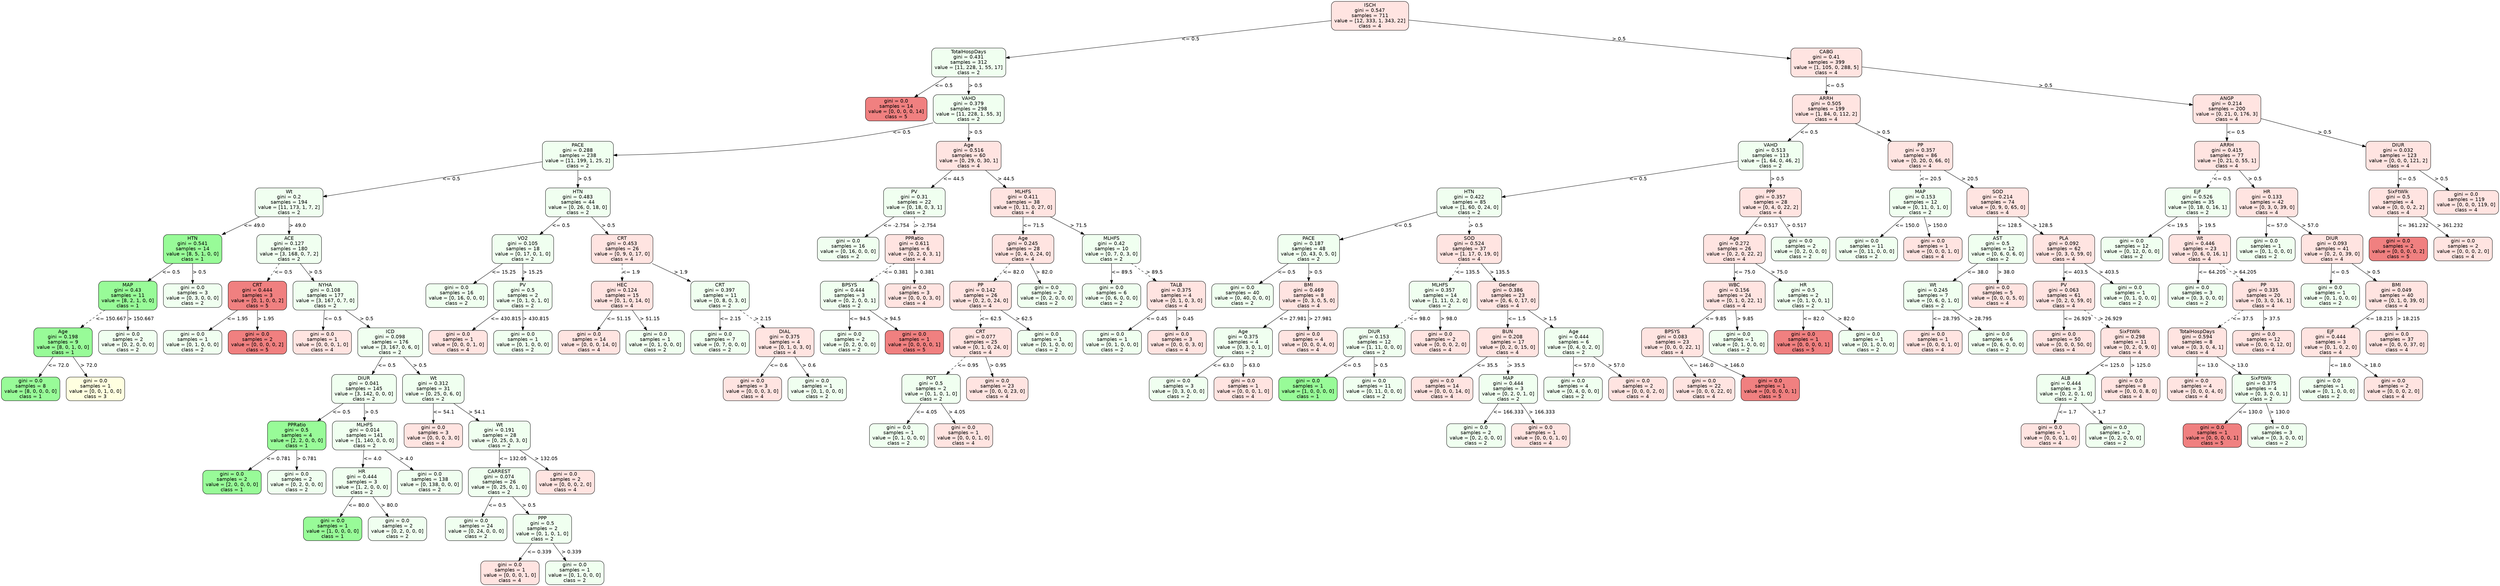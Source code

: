 strict digraph Tree {
	graph [bb="0,0,7169,1676"];
	node [color=black,
		fontname=helvetica,
		label="\N",
		shape=box,
		style="filled, rounded"
	];
	edge [fontname=helvetica];
	0	 [fillcolor=mistyrose,
		height=1.1528,
		label="ISCH\ngini = 0.547\nsamples = 711\nvalue = [12, 333, 1, 343, 22]\nclass = 4",
		pos="3929,1634.5",
		width=3.0833];
	1	 [fillcolor=honeydew,
		height=1.1528,
		label="TotalHospDays\ngini = 0.431\nsamples = 312\nvalue = [11, 228, 1, 55, 17]\nclass = 2",
		pos="2777,1500.5",
		width=2.9583];
	0 -> 1	 [label="<= 0.5",
		labelangle=45,
		labeldistance=2.5,
		lp="3414,1567.5",
		op="<=",
		param=0.5,
		pos="e,2883.6,1512.9 3817.8,1621.6 3599.3,1596.2 3116.4,1540 2893.7,1514.1",
		style=solid];
	76	 [fillcolor=mistyrose,
		height=1.1528,
		label="CABG\ngini = 0.41\nsamples = 399\nvalue = [1, 105, 0, 288, 5]\nclass = 4",
		pos="5239,1500.5",
		width=2.8333];
	0 -> 76	 [label="> 0.5",
		labelangle=-45,
		labeldistance=2.5,
		lp="4644,1567.5",
		op=">",
		param=0.5,
		pos="e,5136.6,1511 4040.1,1623.1 4286.9,1597.9 4878.4,1537.4 5126.5,1512",
		style=solid];
	2	 [fillcolor=lightcoral,
		height=0.94444,
		label="gini = 0.0\nsamples = 14\nvalue = [0, 0, 0, 0, 14]\nclass = 5",
		pos="2569,1366.5",
		width=2.4583];
	1 -> 2	 [label="<= 0.5",
		lp="2706,1433.5",
		op="<=",
		param=0.5,
		pos="e,2621.8,1400.5 2712.3,1458.8 2686.2,1442 2656.2,1422.6 2630.4,1406",
		style=solid];
	3	 [fillcolor=honeydew,
		height=1.1528,
		label="VAHD\ngini = 0.379\nsamples = 298\nvalue = [11, 228, 1, 55, 3]\nclass = 2",
		pos="2777,1366.5",
		width=2.8333];
	1 -> 3	 [label="> 0.5",
		lp="2797,1433.5",
		op=">",
		param=0.5,
		pos="e,2777,1408.1 2777,1458.8 2777,1446 2777,1431.7 2777,1418.2",
		style=solid];
	4	 [fillcolor=honeydew,
		height=1.1528,
		label="PACE\ngini = 0.288\nsamples = 238\nvalue = [11, 199, 1, 25, 2]\nclass = 2",
		pos="1655,1232.5",
		width=2.8333];
	3 -> 4	 [label="<= 0.5",
		lp="2570,1299.5",
		op="<=",
		param=0.5,
		pos="e,1757.2,1238.4 2674.8,1327.2 2671.8,1326.4 2668.9,1325.7 2666,1325 2497.5,1286.5 1993.9,1252.7 1767.4,1239",
		style=solid];
	53	 [fillcolor=mistyrose,
		height=1.1528,
		label="Age\ngini = 0.516\nsamples = 60\nvalue = [0, 29, 0, 30, 1]\nclass = 4",
		pos="2777,1232.5",
		width=2.5833];
	3 -> 53	 [label="> 0.5",
		lp="2797,1299.5",
		op=">",
		param=0.5,
		pos="e,2777,1274.1 2777,1324.8 2777,1312 2777,1297.7 2777,1284.2",
		style=solid];
	5	 [fillcolor=honeydew,
		height=1.1528,
		label="Wt\ngini = 0.2\nsamples = 194\nvalue = [11, 173, 1, 7, 2]\nclass = 2",
		pos="826,1098.5",
		width=2.7083];
	4 -> 5	 [label="<= 0.5",
		lp="1292,1165.5",
		op="<=",
		param=0.5,
		pos="e,923.54,1114.3 1552.9,1216 1395.3,1190.5 1094.2,1141.9 933.45,1115.9",
		style=solid];
	38	 [fillcolor=honeydew,
		height=1.1528,
		label="HTN\ngini = 0.483\nsamples = 44\nvalue = [0, 26, 0, 18, 0]\nclass = 2",
		pos="1655,1098.5",
		width=2.5833];
	4 -> 38	 [label="> 0.5",
		lp="1675,1165.5",
		op=">",
		param=0.5,
		pos="e,1655,1140.1 1655,1190.8 1655,1178 1655,1163.7 1655,1150.2",
		style=solid];
	6	 [fillcolor=palegreen,
		height=1.1528,
		label="HTN\ngini = 0.541\nsamples = 14\nvalue = [8, 5, 1, 0, 0]\nclass = 1",
		pos="549,964.5",
		width=2.3333];
	5 -> 6	 [label="<= 49.0",
		lp="726.5,1031.5",
		op="<=",
		param=49.0,
		pos="e,633.17,1005.2 739.87,1056.8 708.94,1041.9 673.92,1024.9 642.4,1009.7",
		style=solid];
	13	 [fillcolor=honeydew,
		height=1.1528,
		label="ACE\ngini = 0.127\nsamples = 180\nvalue = [3, 168, 0, 7, 2]\nclass = 2",
		pos="826,964.5",
		width=2.5833];
	5 -> 13	 [label="> 49.0",
		lp="850.5,1031.5",
		op=">",
		param=49.0,
		pos="e,826,1006.1 826,1056.8 826,1044 826,1029.7 826,1016.2",
		style=solid];
	7	 [fillcolor=palegreen,
		height=1.1528,
		label="MAP\ngini = 0.43\nsamples = 11\nvalue = [8, 2, 1, 0, 0]\nclass = 1",
		pos="363,830.5",
		width=2.3333];
	6 -> 7	 [label="<= 0.5",
		lp="488,897.5",
		op="<=",
		param=0.5,
		pos="e,420.8,872.14 491.17,922.84 471.49,908.66 449.34,892.7 429.06,878.09",
		style=solid];
	12	 [fillcolor=honeydew,
		height=0.94444,
		label="gini = 0.0\nsamples = 3\nvalue = [0, 3, 0, 0, 0]\nclass = 2",
		pos="549,830.5",
		width=2.3333];
	6 -> 12	 [label="> 0.5",
		lp="569,897.5",
		op=">",
		param=0.5,
		pos="e,549,864.5 549,922.84 549,907.6 549,890.33 549,874.87",
		style=solid];
	8	 [fillcolor=palegreen,
		height=1.1528,
		label="Age\ngini = 0.198\nsamples = 9\nvalue = [8, 0, 1, 0, 0]\nclass = 1",
		pos="177,696.5",
		width=2.3333];
	7 -> 8	 [label="<= 150.667",
		lp="315,763.5",
		op="<=",
		param=150.667,
		pos="e,227.54,738.01 296.65,788.68 287.94,782.87 279.19,776.88 271,771 259.31,762.62 247.09,753.34 235.47,744.25",
		style=dashed];
	11	 [fillcolor=honeydew,
		height=0.94444,
		label="gini = 0.0\nsamples = 2\nvalue = [0, 2, 0, 0, 0]\nclass = 2",
		pos="363,696.5",
		width=2.3333];
	7 -> 11	 [label="> 150.667",
		lp="401,763.5",
		op=">",
		param=150.667,
		pos="e,363,730.5 363,788.84 363,773.6 363,756.33 363,740.87",
		style=solid];
	9	 [fillcolor=palegreen,
		height=0.94444,
		label="gini = 0.0\nsamples = 8\nvalue = [8, 0, 0, 0, 0]\nclass = 1",
		pos="84,562.5",
		width=2.3333];
	8 -> 9	 [label="<= 72.0",
		lp="164.5,629.5",
		op="<=",
		param=72.0,
		pos="e,107.6,596.5 148.08,654.84 137.11,639.02 124.6,620.99 113.56,605.09",
		style=solid];
	10	 [fillcolor=lightyellow,
		height=0.94444,
		label="gini = 0.0\nsamples = 1\nvalue = [0, 0, 1, 0, 0]\nclass = 3",
		pos="270,562.5",
		width=2.3333];
	8 -> 10	 [label="> 72.0",
		lp="251.5,629.5",
		op=">",
		param=72.0,
		pos="e,246.4,596.5 205.92,654.84 216.89,639.02 229.4,620.99 240.44,605.09",
		style=solid];
	14	 [fillcolor=lightcoral,
		height=1.1528,
		label="CRT\ngini = 0.444\nsamples = 3\nvalue = [0, 1, 0, 0, 2]\nclass = 5",
		pos="735,830.5",
		width=2.3333];
	13 -> 14	 [label="<= 0.5",
		lp="810,897.5",
		op="<=",
		param=0.5,
		pos="e,763.28,872.14 797.71,922.84 788.63,909.48 778.49,894.54 769.05,880.64",
		style=dashed];
	17	 [fillcolor=honeydew,
		height=1.1528,
		label="NYHA\ngini = 0.108\nsamples = 177\nvalue = [3, 167, 0, 7, 0]\nclass = 2",
		pos="930,830.5",
		width=2.5833];
	13 -> 17	 [label="> 0.5",
		lp="902,897.5",
		op=">",
		param=0.5,
		pos="e,897.68,872.14 858.34,922.84 868.8,909.35 880.52,894.26 891.39,880.24",
		style=solid];
	15	 [fillcolor=honeydew,
		height=0.94444,
		label="gini = 0.0\nsamples = 1\nvalue = [0, 1, 0, 0, 0]\nclass = 2",
		pos="549,696.5",
		width=2.3333];
	14 -> 15	 [label="<= 1.95",
		lp="678.5,763.5",
		op="<=",
		param=1.95,
		pos="e,596.2,730.5 677.17,788.84 653.99,772.14 627.4,752.98 604.47,736.46",
		style=solid];
	16	 [fillcolor=lightcoral,
		height=0.94444,
		label="gini = 0.0\nsamples = 2\nvalue = [0, 0, 0, 0, 2]\nclass = 5",
		pos="735,696.5",
		width=2.3333];
	14 -> 16	 [label="> 1.95",
		lp="759.5,763.5",
		op=">",
		param=1.95,
		pos="e,735,730.5 735,788.84 735,773.6 735,756.33 735,740.87",
		style=solid];
	18	 [fillcolor=mistyrose,
		height=0.94444,
		label="gini = 0.0\nsamples = 1\nvalue = [0, 0, 0, 1, 0]\nclass = 4",
		pos="921,696.5",
		width=2.3333];
	17 -> 18	 [label="<= 0.5",
		lp="952,763.5",
		op="<=",
		param=0.5,
		pos="e,923.28,730.5 927.2,788.84 926.18,773.6 925.02,756.33 923.98,740.87",
		style=solid];
	19	 [fillcolor=honeydew,
		height=1.1528,
		label="ICD\ngini = 0.098\nsamples = 176\nvalue = [3, 167, 0, 6, 0]\nclass = 2",
		pos="1116,696.5",
		width=2.5833];
	17 -> 19	 [label="> 0.5",
		lp="1049,763.5",
		op=">",
		param=0.5,
		pos="e,1058.2,738.14 987.83,788.84 1007.5,774.66 1029.7,758.7 1049.9,744.09",
		style=solid];
	20	 [fillcolor=honeydew,
		height=1.1528,
		label="DIUR\ngini = 0.041\nsamples = 145\nvalue = [3, 142, 0, 0, 0]\nclass = 2",
		pos="1041,562.5",
		width=2.5833];
	19 -> 20	 [label="<= 0.5",
		lp="1107,629.5",
		op="<=",
		param=0.5,
		pos="e,1064.3,604.14 1092.7,654.84 1085.3,641.6 1077,626.82 1069.3,613.03",
		style=solid];
	29	 [fillcolor=honeydew,
		height=1.1528,
		label="Wt\ngini = 0.312\nsamples = 31\nvalue = [0, 25, 0, 6, 0]\nclass = 2",
		pos="1240,562.5",
		width=2.4583];
	19 -> 29	 [label="> 0.5",
		lp="1202,629.5",
		op=">",
		param=0.5,
		pos="e,1201.5,604.14 1154.6,654.84 1167.2,641.22 1181.3,625.97 1194.3,611.85",
		style=solid];
	21	 [fillcolor=palegreen,
		height=1.1528,
		label="PPRatio\ngini = 0.5\nsamples = 4\nvalue = [2, 2, 0, 0, 0]\nclass = 1",
		pos="848,428.5",
		width=2.3333];
	20 -> 21	 [label="<= 0.5",
		lp="977,495.5",
		op="<=",
		param=0.5,
		pos="e,907.97,470.14 980.99,520.84 960.48,506.59 937.38,490.56 916.27,475.9",
		style=solid];
	24	 [fillcolor=honeydew,
		height=1.1528,
		label="MLHFS\ngini = 0.014\nsamples = 141\nvalue = [1, 140, 0, 0, 0]\nclass = 2",
		pos="1043,428.5",
		width=2.5833];
	20 -> 24	 [label="> 0.5",
		lp="1063,495.5",
		op=">",
		param=0.5,
		pos="e,1042.4,470.14 1041.6,520.84 1041.8,507.98 1042,493.66 1042.2,480.21",
		style=solid];
	22	 [fillcolor=palegreen,
		height=0.94444,
		label="gini = 0.0\nsamples = 2\nvalue = [2, 0, 0, 0, 0]\nclass = 1",
		pos="662,294.5",
		width=2.3333];
	21 -> 22	 [label="<= 0.781",
		lp="796,361.5",
		op="<=",
		param=0.781,
		pos="e,709.2,328.5 790.17,386.84 766.99,370.14 740.4,350.98 717.47,334.46",
		style=solid];
	23	 [fillcolor=honeydew,
		height=0.94444,
		label="gini = 0.0\nsamples = 2\nvalue = [0, 2, 0, 0, 0]\nclass = 2",
		pos="848,294.5",
		width=2.3333];
	21 -> 23	 [label="> 0.781",
		lp="877,361.5",
		op=">",
		param=0.781,
		pos="e,848,328.5 848,386.84 848,371.6 848,354.33 848,338.87",
		style=solid];
	25	 [fillcolor=honeydew,
		height=1.1528,
		label="HR\ngini = 0.444\nsamples = 3\nvalue = [1, 2, 0, 0, 0]\nclass = 2",
		pos="1035,294.5",
		width=2.3333];
	24 -> 25	 [label="<= 4.0",
		lp="1066,361.5",
		op="<=",
		param=4.0,
		pos="e,1037.5,336.14 1040.5,386.84 1039.7,373.98 1038.9,359.66 1038.1,346.21",
		style=solid];
	28	 [fillcolor=honeydew,
		height=0.94444,
		label="gini = 0.0\nsamples = 138\nvalue = [0, 138, 0, 0, 0]\nclass = 2",
		pos="1230,294.5",
		width=2.5833];
	24 -> 28	 [label="> 4.0",
		lp="1163,361.5",
		op=">",
		param=4.0,
		pos="e,1182.5,328.5 1101.1,386.84 1124.4,370.14 1151.2,350.98 1174.2,334.46",
		style=solid];
	26	 [fillcolor=palegreen,
		height=0.94444,
		label="gini = 0.0\nsamples = 1\nvalue = [1, 0, 0, 0, 0]\nclass = 1",
		pos="951,160.5",
		width=2.3333];
	25 -> 26	 [label="<= 80.0",
		lp="1026.5,227.5",
		op="<=",
		param=80.0,
		pos="e,972.32,194.5 1008.9,252.84 998.97,237.02 987.67,218.99 977.7,203.09",
		style=solid];
	27	 [fillcolor=honeydew,
		height=0.94444,
		label="gini = 0.0\nsamples = 2\nvalue = [0, 2, 0, 0, 0]\nclass = 2",
		pos="1137,160.5",
		width=2.3333];
	25 -> 27	 [label="> 80.0",
		lp="1114.5,227.5",
		op=">",
		param=80.0,
		pos="e,1111.1,194.5 1066.7,252.84 1078.9,236.87 1092.7,218.66 1104.9,202.65",
		style=solid];
	30	 [fillcolor=mistyrose,
		height=0.94444,
		label="gini = 0.0\nsamples = 3\nvalue = [0, 0, 0, 3, 0]\nclass = 4",
		pos="1240,428.5",
		width=2.3333];
	29 -> 30	 [label="<= 54.1",
		lp="1270.5,495.5",
		op="<=",
		param=54.1,
		pos="e,1240,462.5 1240,520.84 1240,505.6 1240,488.33 1240,472.87",
		style=solid];
	31	 [fillcolor=honeydew,
		height=1.1528,
		label="Wt\ngini = 0.191\nsamples = 28\nvalue = [0, 25, 0, 3, 0]\nclass = 2",
		pos="1430,428.5",
		width=2.4583];
	29 -> 31	 [label="> 54.1",
		lp="1365.5,495.5",
		op=">",
		param=54.1,
		pos="e,1371,470.14 1299.1,520.84 1319.2,506.66 1341.8,490.7 1362.5,476.09",
		style=solid];
	32	 [fillcolor=honeydew,
		height=1.1528,
		label="CARREST\ngini = 0.074\nsamples = 26\nvalue = [0, 25, 0, 1, 0]\nclass = 2",
		pos="1429,294.5",
		width=2.4583];
	31 -> 32	 [label="<= 132.05",
		lp="1469.5,361.5",
		op="<=",
		param=132.05,
		pos="e,1429.3,336.14 1429.7,386.84 1429.6,373.98 1429.5,359.66 1429.4,346.21",
		style=solid];
	37	 [fillcolor=mistyrose,
		height=0.94444,
		label="gini = 0.0\nsamples = 2\nvalue = [0, 0, 0, 2, 0]\nclass = 4",
		pos="1619,294.5",
		width=2.3333];
	31 -> 37	 [label="> 132.05",
		lp="1564.5,361.5",
		op=">",
		param=132.05,
		pos="e,1571,328.5 1488.8,386.84 1512.3,370.14 1539.3,350.98 1562.6,334.46",
		style=solid];
	33	 [fillcolor=honeydew,
		height=0.94444,
		label="gini = 0.0\nsamples = 24\nvalue = [0, 24, 0, 0, 0]\nclass = 2",
		pos="1363,160.5",
		width=2.4583];
	32 -> 33	 [label="<= 0.5",
		lp="1424,227.5",
		op="<=",
		param=0.5,
		pos="e,1379.7,194.5 1408.5,252.84 1400.8,237.17 1392,219.33 1384.2,203.53",
		style=solid];
	34	 [fillcolor=honeydew,
		height=1.1528,
		label="PPP\ngini = 0.5\nsamples = 2\nvalue = [0, 1, 0, 1, 0]\nclass = 2",
		pos="1553,160.5",
		width=2.3333];
	32 -> 34	 [label="> 0.5",
		lp="1515,227.5",
		op=">",
		param=0.5,
		pos="e,1514.5,202.14 1467.6,252.84 1480.2,239.22 1494.3,223.97 1507.3,209.85",
		style=solid];
	35	 [fillcolor=mistyrose,
		height=0.94444,
		label="gini = 0.0\nsamples = 1\nvalue = [0, 0, 0, 1, 0]\nclass = 4",
		pos="1460,34",
		width=2.3333];
	34 -> 35	 [label="<= 0.339",
		lp="1542,93.5",
		op="<=",
		param=0.339,
		pos="e,1485.1,68.142 1522.3,118.73 1512.3,105.14 1501.2,90.052 1491.2,76.417",
		style=solid];
	36	 [fillcolor=honeydew,
		height=0.94444,
		label="gini = 0.0\nsamples = 1\nvalue = [0, 1, 0, 0, 0]\nclass = 2",
		pos="1646,34",
		width=2.3333];
	34 -> 36	 [label="> 0.339",
		lp="1635,93.5",
		op=">",
		param=0.339,
		pos="e,1620.9,68.142 1583.7,118.73 1593.7,105.14 1604.8,90.052 1614.8,76.417",
		style=solid];
	39	 [fillcolor=honeydew,
		height=1.1528,
		label="VO2\ngini = 0.105\nsamples = 18\nvalue = [0, 17, 0, 1, 0]\nclass = 2",
		pos="1497,964.5",
		width=2.4583];
	38 -> 39	 [label="<= 0.5",
		lp="1607,1031.5",
		op="<=",
		param=0.5,
		pos="e,1546.1,1006.1 1605.9,1056.8 1589.4,1042.8 1570.8,1027.1 1553.8,1012.7",
		style=solid];
	44	 [fillcolor=mistyrose,
		height=1.1528,
		label="CRT\ngini = 0.453\nsamples = 26\nvalue = [0, 9, 0, 17, 0]\nclass = 4",
		pos="1782,964.5",
		width=2.4583];
	38 -> 44	 [label="> 0.5",
		lp="1743,1031.5",
		op=">",
		param=0.5,
		pos="e,1742.5,1006.1 1694.5,1056.8 1707.5,1043.1 1722.1,1027.7 1735.6,1013.5",
		style=solid];
	40	 [fillcolor=honeydew,
		height=0.94444,
		label="gini = 0.0\nsamples = 16\nvalue = [0, 16, 0, 0, 0]\nclass = 2",
		pos="1307,830.5",
		width=2.4583];
	39 -> 40	 [label="<= 15.25",
		lp="1443,897.5",
		op="<=",
		param=15.25,
		pos="e,1355.2,864.5 1437.9,922.84 1414.3,906.14 1387.1,886.98 1363.7,870.46",
		style=solid];
	41	 [fillcolor=honeydew,
		height=1.1528,
		label="PV\ngini = 0.5\nsamples = 2\nvalue = [0, 1, 0, 1, 0]\nclass = 2",
		pos="1497,830.5",
		width=2.3333];
	39 -> 41	 [label="> 15.25",
		lp="1526,897.5",
		op=">",
		param=15.25,
		pos="e,1497,872.14 1497,922.84 1497,909.98 1497,895.66 1497,882.21",
		style=solid];
	42	 [fillcolor=mistyrose,
		height=0.94444,
		label="gini = 0.0\nsamples = 1\nvalue = [0, 0, 0, 1, 0]\nclass = 4",
		pos="1311,696.5",
		width=2.3333];
	41 -> 42	 [label="<= 430.815",
		lp="1449,763.5",
		op="<=",
		param=430.815,
		pos="e,1352.5,730.76 1430.7,788.68 1421.9,782.87 1413.2,776.88 1405,771 1390.3,760.45 1374.7,748.47 1360.6,737.26",
		style=solid];
	43	 [fillcolor=honeydew,
		height=0.94444,
		label="gini = 0.0\nsamples = 1\nvalue = [0, 1, 0, 0, 0]\nclass = 2",
		pos="1497,696.5",
		width=2.3333];
	41 -> 43	 [label="> 430.815",
		lp="1535,763.5",
		op=">",
		param=430.815,
		pos="e,1497,730.5 1497,788.84 1497,773.6 1497,756.33 1497,740.87",
		style=solid];
	45	 [fillcolor=mistyrose,
		height=1.1528,
		label="HEC\ngini = 0.124\nsamples = 15\nvalue = [0, 1, 0, 14, 0]\nclass = 4",
		pos="1782,830.5",
		width=2.4583];
	44 -> 45	 [label="<= 1.9",
		lp="1808,897.5",
		op="<=",
		param=1.9,
		pos="e,1782,872.14 1782,922.84 1782,909.98 1782,895.66 1782,882.21",
		style=dashed];
	48	 [fillcolor=honeydew,
		height=1.1528,
		label="CRT\ngini = 0.397\nsamples = 11\nvalue = [0, 8, 0, 3, 0]\nclass = 2",
		pos="2063,830.5",
		width=2.3333];
	44 -> 48	 [label="> 1.9",
		lp="1951,897.5",
		op=">",
		param=1.9,
		pos="e,1978.6,870.76 1869.4,922.84 1901,907.73 1936.9,890.61 1969.1,875.25",
		style=solid];
	46	 [fillcolor=mistyrose,
		height=0.94444,
		label="gini = 0.0\nsamples = 14\nvalue = [0, 0, 0, 14, 0]\nclass = 4",
		pos="1687,696.5",
		width=2.4583];
	45 -> 46	 [label="<= 51.15",
		lp="1773,763.5",
		op="<=",
		param=51.15,
		pos="e,1711.1,730.5 1752.5,788.84 1741.2,773.02 1728.5,754.99 1717.2,739.09",
		style=solid];
	47	 [fillcolor=honeydew,
		height=0.94444,
		label="gini = 0.0\nsamples = 1\nvalue = [0, 1, 0, 0, 0]\nclass = 2",
		pos="1877,696.5",
		width=2.3333];
	45 -> 47	 [label="> 51.15",
		lp="1862,763.5",
		op=">",
		param=51.15,
		pos="e,1852.9,730.5 1811.5,788.84 1822.8,773.02 1835.5,754.99 1846.8,739.09",
		style=solid];
	49	 [fillcolor=honeydew,
		height=0.94444,
		label="gini = 0.0\nsamples = 7\nvalue = [0, 7, 0, 0, 0]\nclass = 2",
		pos="2063,696.5",
		width=2.3333];
	48 -> 49	 [label="<= 2.15",
		lp="2093.5,763.5",
		op="<=",
		param=2.15,
		pos="e,2063,730.5 2063,788.84 2063,773.6 2063,756.33 2063,740.87",
		style=solid];
	50	 [fillcolor=mistyrose,
		height=1.1528,
		label="DIAL\ngini = 0.375\nsamples = 4\nvalue = [0, 1, 0, 3, 0]\nclass = 4",
		pos="2249,696.5",
		width=2.3333];
	48 -> 50	 [label="> 2.15",
		lp="2186.5,763.5",
		op=">",
		param=2.15,
		pos="e,2191.2,738.14 2120.8,788.84 2140.5,774.66 2162.7,758.7 2182.9,744.09",
		style=dashed];
	51	 [fillcolor=mistyrose,
		height=0.94444,
		label="gini = 0.0\nsamples = 3\nvalue = [0, 0, 0, 3, 0]\nclass = 4",
		pos="2156,562.5",
		width=2.3333];
	50 -> 51	 [label="<= 0.6",
		lp="2232,629.5",
		op="<=",
		param=0.6,
		pos="e,2179.6,596.5 2220.1,654.84 2209.1,639.02 2196.6,620.99 2185.6,605.09",
		style=solid];
	52	 [fillcolor=honeydew,
		height=0.94444,
		label="gini = 0.0\nsamples = 1\nvalue = [0, 1, 0, 0, 0]\nclass = 2",
		pos="2342,562.5",
		width=2.3333];
	50 -> 52	 [label="> 0.6",
		lp="2319,629.5",
		op=">",
		param=0.6,
		pos="e,2318.4,596.5 2277.9,654.84 2288.9,639.02 2301.4,620.99 2312.4,605.09",
		style=solid];
	54	 [fillcolor=honeydew,
		height=1.1528,
		label="PV\ngini = 0.31\nsamples = 22\nvalue = [0, 18, 0, 3, 1]\nclass = 2",
		pos="2621,1098.5",
		width=2.4583];
	53 -> 54	 [label="<= 44.5",
		lp="2734.5,1165.5",
		op="<=",
		param=44.5,
		pos="e,2669.5,1140.1 2728.5,1190.8 2712.2,1176.8 2693.9,1161.1 2677.1,1146.7",
		style=solid];
	61	 [fillcolor=mistyrose,
		height=1.1528,
		label="MLHFS\ngini = 0.411\nsamples = 38\nvalue = [0, 11, 0, 27, 0]\nclass = 4",
		pos="2933,1098.5",
		width=2.5833];
	53 -> 61	 [label="> 44.5",
		lp="2884.5,1165.5",
		op=">",
		param=44.5,
		pos="e,2884.5,1140.1 2825.5,1190.8 2841.8,1176.8 2860.1,1161.1 2876.9,1146.7",
		style=solid];
	55	 [fillcolor=honeydew,
		height=0.94444,
		label="gini = 0.0\nsamples = 16\nvalue = [0, 16, 0, 0, 0]\nclass = 2",
		pos="2431,964.5",
		width=2.4583];
	54 -> 55	 [label="<= -2.754",
		lp="2569.5,1031.5",
		op="<=",
		param=-2.754,
		pos="e,2479.2,998.5 2561.9,1056.8 2538.3,1040.1 2511.1,1021 2487.7,1004.5",
		style=solid];
	56	 [fillcolor=mistyrose,
		height=1.1528,
		label="PPRatio\ngini = 0.611\nsamples = 6\nvalue = [0, 2, 0, 3, 1]\nclass = 4",
		pos="2621,964.5",
		width=2.3333];
	54 -> 56	 [label="> -2.754",
		lp="2652.5,1031.5",
		op=">",
		param=-2.754,
		pos="e,2621,1006.1 2621,1056.8 2621,1044 2621,1029.7 2621,1016.2",
		style=dashed];
	57	 [fillcolor=honeydew,
		height=1.1528,
		label="BPSYS\ngini = 0.444\nsamples = 3\nvalue = [0, 2, 0, 0, 1]\nclass = 2",
		pos="2435,830.5",
		width=2.3333];
	56 -> 57	 [label="<= 0.381",
		lp="2569,897.5",
		op="<=",
		param=0.381,
		pos="e,2492.8,872.14 2563.2,922.84 2543.5,908.66 2521.3,892.7 2501.1,878.09",
		style=dashed];
	60	 [fillcolor=mistyrose,
		height=0.94444,
		label="gini = 0.0\nsamples = 3\nvalue = [0, 0, 0, 3, 0]\nclass = 4",
		pos="2621,830.5",
		width=2.3333];
	56 -> 60	 [label="> 0.381",
		lp="2650,897.5",
		op=">",
		param=0.381,
		pos="e,2621,864.5 2621,922.84 2621,907.6 2621,890.33 2621,874.87",
		style=solid];
	58	 [fillcolor=honeydew,
		height=0.94444,
		label="gini = 0.0\nsamples = 2\nvalue = [0, 2, 0, 0, 0]\nclass = 2",
		pos="2435,696.5",
		width=2.3333];
	57 -> 58	 [label="<= 94.5",
		lp="2465.5,763.5",
		op="<=",
		param=94.5,
		pos="e,2435,730.5 2435,788.84 2435,773.6 2435,756.33 2435,740.87",
		style=solid];
	59	 [fillcolor=lightcoral,
		height=0.94444,
		label="gini = 0.0\nsamples = 1\nvalue = [0, 0, 0, 0, 1]\nclass = 5",
		pos="2621,696.5",
		width=2.3333];
	57 -> 59	 [label="> 94.5",
		lp="2558.5,763.5",
		op=">",
		param=94.5,
		pos="e,2573.8,730.5 2492.8,788.84 2516,772.14 2542.6,752.98 2565.5,736.46",
		style=solid];
	62	 [fillcolor=mistyrose,
		height=1.1528,
		label="Age\ngini = 0.245\nsamples = 28\nvalue = [0, 4, 0, 24, 0]\nclass = 4",
		pos="2933,964.5",
		width=2.4583];
	61 -> 62	 [label="<= 71.5",
		lp="2963.5,1031.5",
		op="<=",
		param=71.5,
		pos="e,2933,1006.1 2933,1056.8 2933,1044 2933,1029.7 2933,1016.2",
		style=solid];
	71	 [fillcolor=honeydew,
		height=1.1528,
		label="MLHFS\ngini = 0.42\nsamples = 10\nvalue = [0, 7, 0, 3, 0]\nclass = 2",
		pos="3187,964.5",
		width=2.3333];
	61 -> 71	 [label="> 71.5",
		lp="3092.5,1031.5",
		op=">",
		param=71.5,
		pos="e,3108.1,1006.1 3012,1056.8 3039.6,1042.3 3070.7,1025.8 3099,1010.9",
		style=solid];
	63	 [fillcolor=mistyrose,
		height=1.1528,
		label="PP\ngini = 0.142\nsamples = 26\nvalue = [0, 2, 0, 24, 0]\nclass = 4",
		pos="2811,830.5",
		width=2.4583];
	62 -> 63	 [label="<= 82.0",
		lp="2906.5,897.5",
		op="<=",
		param=82.0,
		pos="e,2848.9,872.14 2895.1,922.84 2882.7,909.22 2868.8,893.97 2855.9,879.85",
		style=dashed];
	70	 [fillcolor=honeydew,
		height=0.94444,
		label="gini = 0.0\nsamples = 2\nvalue = [0, 2, 0, 0, 0]\nclass = 2",
		pos="3001,830.5",
		width=2.3333];
	62 -> 70	 [label="> 82.0",
		lp="2994.5,897.5",
		op=">",
		param=82.0,
		pos="e,2983.7,864.5 2954.1,922.84 2962.1,907.17 2971.1,889.33 2979.2,873.53",
		style=solid];
	64	 [fillcolor=mistyrose,
		height=1.1528,
		label="CRT\ngini = 0.077\nsamples = 25\nvalue = [0, 1, 0, 24, 0]\nclass = 4",
		pos="2811,696.5",
		width=2.4583];
	63 -> 64	 [label="<= 62.5",
		lp="2841.5,763.5",
		op="<=",
		param=62.5,
		pos="e,2811,738.14 2811,788.84 2811,775.98 2811,761.66 2811,748.21",
		style=dashed];
	69	 [fillcolor=honeydew,
		height=0.94444,
		label="gini = 0.0\nsamples = 1\nvalue = [0, 1, 0, 0, 0]\nclass = 2",
		pos="3001,696.5",
		width=2.3333];
	63 -> 69	 [label="> 62.5",
		lp="2936.5,763.5",
		op=">",
		param=62.5,
		pos="e,2952.8,730.5 2870.1,788.84 2893.7,772.14 2920.9,752.98 2944.3,736.46",
		style=solid];
	65	 [fillcolor=honeydew,
		height=1.1528,
		label="POT\ngini = 0.5\nsamples = 2\nvalue = [0, 1, 0, 1, 0]\nclass = 2",
		pos="2669,562.5",
		width=2.3333];
	64 -> 65	 [label="<= 0.95",
		lp="2775.5,629.5",
		op="<=",
		param=0.95,
		pos="e,2713.1,604.14 2766.8,654.84 2752.2,640.97 2735.7,625.41 2720.5,611.07",
		style=dashed];
	68	 [fillcolor=mistyrose,
		height=0.94444,
		label="gini = 0.0\nsamples = 23\nvalue = [0, 0, 0, 23, 0]\nclass = 4",
		pos="2859,562.5",
		width=2.4583];
	64 -> 68	 [label="> 0.95",
		lp="2861.5,629.5",
		op=">",
		param=0.95,
		pos="e,2846.8,596.5 2825.9,654.84 2831.5,639.31 2837.8,621.66 2843.4,605.98",
		style=solid];
	66	 [fillcolor=honeydew,
		height=0.94444,
		label="gini = 0.0\nsamples = 1\nvalue = [0, 1, 0, 0, 0]\nclass = 2",
		pos="2576,428.5",
		width=2.3333];
	65 -> 66	 [label="<= 4.05",
		lp="2656.5,495.5",
		op="<=",
		param=4.05,
		pos="e,2599.6,462.5 2640.1,520.84 2629.1,505.02 2616.6,486.99 2605.6,471.09",
		style=solid];
	67	 [fillcolor=mistyrose,
		height=0.94444,
		label="gini = 0.0\nsamples = 1\nvalue = [0, 0, 0, 1, 0]\nclass = 4",
		pos="2762,428.5",
		width=2.3333];
	65 -> 67	 [label="> 4.05",
		lp="2743.5,495.5",
		op=">",
		param=4.05,
		pos="e,2738.4,462.5 2697.9,520.84 2708.9,505.02 2721.4,486.99 2732.4,471.09",
		style=solid];
	72	 [fillcolor=honeydew,
		height=0.94444,
		label="gini = 0.0\nsamples = 6\nvalue = [0, 6, 0, 0, 0]\nclass = 2",
		pos="3187,830.5",
		width=2.3333];
	71 -> 72	 [label="<= 89.5",
		lp="3217.5,897.5",
		op="<=",
		param=89.5,
		pos="e,3187,864.5 3187,922.84 3187,907.6 3187,890.33 3187,874.87",
		style=solid];
	73	 [fillcolor=mistyrose,
		height=1.1528,
		label="TALB\ngini = 0.375\nsamples = 4\nvalue = [0, 1, 0, 3, 0]\nclass = 4",
		pos="3373,830.5",
		width=2.3333];
	71 -> 73	 [label="> 89.5",
		lp="3310.5,897.5",
		op=">",
		param=89.5,
		pos="e,3315.2,872.14 3244.8,922.84 3264.5,908.66 3286.7,892.7 3306.9,878.09",
		style=dashed];
	74	 [fillcolor=honeydew,
		height=0.94444,
		label="gini = 0.0\nsamples = 1\nvalue = [0, 1, 0, 0, 0]\nclass = 2",
		pos="3189,696.5",
		width=2.3333];
	73 -> 74	 [label="<= 0.45",
		lp="3317.5,763.5",
		op="<=",
		param=0.45,
		pos="e,3235.7,730.5 3315.8,788.84 3292.9,772.14 3266.6,752.98 3243.9,736.46",
		style=solid];
	75	 [fillcolor=mistyrose,
		height=0.94444,
		label="gini = 0.0\nsamples = 3\nvalue = [0, 0, 0, 3, 0]\nclass = 4",
		pos="3375,696.5",
		width=2.3333];
	73 -> 75	 [label="> 0.45",
		lp="3399.5,763.5",
		op=">",
		param=0.45,
		pos="e,3374.5,730.5 3373.6,788.84 3373.8,773.6 3374.1,756.33 3374.3,740.87",
		style=solid];
	77	 [fillcolor=mistyrose,
		height=1.1528,
		label="ARRH\ngini = 0.505\nsamples = 199\nvalue = [1, 84, 0, 112, 2]\nclass = 4",
		pos="5239,1366.5",
		width=2.7083];
	76 -> 77	 [label="<= 0.5",
		lp="5265,1433.5",
		op="<=",
		param=0.5,
		pos="e,5239,1408.1 5239,1458.8 5239,1446 5239,1431.7 5239,1418.2",
		style=solid];
	132	 [fillcolor=mistyrose,
		height=1.1528,
		label="ANGP\ngini = 0.214\nsamples = 200\nvalue = [0, 21, 0, 176, 3]\nclass = 4",
		pos="6389,1366.5",
		width=2.7083];
	76 -> 132	 [label="> 0.5",
		lp="5869,1433.5",
		op=">",
		param=0.5,
		pos="e,6291.3,1377.9 5341.1,1488.6 5557.3,1463.4 6060.1,1404.8 6281.3,1379.1",
		style=solid];
	78	 [fillcolor=honeydew,
		height=1.1528,
		label="VAHD\ngini = 0.513\nsamples = 113\nvalue = [1, 64, 0, 46, 2]\nclass = 2",
		pos="5079,1232.5",
		width=2.5833];
	77 -> 78	 [label="<= 0.5",
		lp="5190,1299.5",
		op="<=",
		param=0.5,
		pos="e,5128.7,1274.1 5189.3,1324.8 5172.5,1310.8 5153.8,1295.1 5136.5,1280.7",
		style=solid];
	113	 [fillcolor=mistyrose,
		height=1.1528,
		label="PP\ngini = 0.357\nsamples = 86\nvalue = [0, 20, 0, 66, 0]\nclass = 4",
		pos="5509,1232.5",
		width=2.5833];
	77 -> 113	 [label="> 0.5",
		lp="5403,1299.5",
		op=">",
		param=0.5,
		pos="e,5425.1,1274.1 5322.9,1324.8 5352.4,1310.2 5385.7,1293.7 5415.8,1278.7",
		style=solid];
	79	 [fillcolor=honeydew,
		height=1.1528,
		label="HTN\ngini = 0.422\nsamples = 85\nvalue = [1, 60, 0, 24, 0]\nclass = 2",
		pos="4214,1098.5",
		width=2.5833];
	78 -> 79	 [label="<= 0.5",
		lp="4699,1165.5",
		op="<=",
		param=0.5,
		pos="e,4307,1112.9 4985.6,1218 4822.4,1192.8 4486.6,1140.7 4316.9,1114.4",
		style=solid];
	102	 [fillcolor=mistyrose,
		height=1.1528,
		label="PPP\ngini = 0.357\nsamples = 28\nvalue = [0, 4, 0, 22, 2]\nclass = 4",
		pos="5079,1098.5",
		width=2.4583];
	78 -> 102	 [label="> 0.5",
		lp="5099,1165.5",
		op=">",
		param=0.5,
		pos="e,5079,1140.1 5079,1190.8 5079,1178 5079,1163.7 5079,1150.2",
		style=solid];
	80	 [fillcolor=honeydew,
		height=1.1528,
		label="PACE\ngini = 0.187\nsamples = 48\nvalue = [0, 43, 0, 5, 0]\nclass = 2",
		pos="3753,964.5",
		width=2.4583];
	79 -> 80	 [label="<= 0.5",
		lp="4024,1031.5",
		op="<=",
		param=0.5,
		pos="e,3841.6,990.24 4121,1071.5 4042.8,1048.7 3931.3,1016.3 3851.6,993.17",
		style=solid];
	87	 [fillcolor=mistyrose,
		height=1.1528,
		label="SOD\ngini = 0.524\nsamples = 37\nvalue = [1, 17, 0, 19, 0]\nclass = 4",
		pos="4214,964.5",
		width=2.5833];
	79 -> 87	 [label="> 0.5",
		lp="4234,1031.5",
		op=">",
		param=0.5,
		pos="e,4214,1006.1 4214,1056.8 4214,1044 4214,1029.7 4214,1016.2",
		style=dashed];
	81	 [fillcolor=honeydew,
		height=0.94444,
		label="gini = 0.0\nsamples = 40\nvalue = [0, 40, 0, 0, 0]\nclass = 2",
		pos="3563,830.5",
		width=2.4583];
	80 -> 81	 [label="<= 0.5",
		lp="3690,897.5",
		op="<=",
		param=0.5,
		pos="e,3611.2,864.5 3693.9,922.84 3670.3,906.14 3643.1,886.98 3619.7,870.46",
		style=solid];
	82	 [fillcolor=mistyrose,
		height=1.1528,
		label="BMI\ngini = 0.469\nsamples = 8\nvalue = [0, 3, 0, 5, 0]\nclass = 4",
		pos="3753,830.5",
		width=2.3333];
	80 -> 82	 [label="> 0.5",
		lp="3773,897.5",
		op=">",
		param=0.5,
		pos="e,3753,872.14 3753,922.84 3753,909.98 3753,895.66 3753,882.21",
		style=solid];
	83	 [fillcolor=honeydew,
		height=1.1528,
		label="Age\ngini = 0.375\nsamples = 4\nvalue = [0, 3, 0, 1, 0]\nclass = 2",
		pos="3565,696.5",
		width=2.3333];
	82 -> 83	 [label="<= 27.981",
		lp="3708.5,763.5",
		op="<=",
		param=27.981,
		pos="e,3623,738.13 3694.2,788.93 3685.8,782.92 3677.2,776.81 3669,771 3656.8,762.28 3643.7,752.96 3631.2,743.98",
		style=solid];
	86	 [fillcolor=mistyrose,
		height=0.94444,
		label="gini = 0.0\nsamples = 4\nvalue = [0, 0, 0, 4, 0]\nclass = 4",
		pos="3751,696.5",
		width=2.3333];
	82 -> 86	 [label="> 27.981",
		lp="3786.5,763.5",
		op=">",
		param=27.981,
		pos="e,3751.5,730.5 3752.4,788.84 3752.2,773.6 3751.9,756.33 3751.7,740.87",
		style=solid];
	84	 [fillcolor=honeydew,
		height=0.94444,
		label="gini = 0.0\nsamples = 3\nvalue = [0, 3, 0, 0, 0]\nclass = 2",
		pos="3379,562.5",
		width=2.3333];
	83 -> 84	 [label="<= 63.0",
		lp="3508.5,629.5",
		op="<=",
		param=63.0,
		pos="e,3426.2,596.5 3507.2,654.84 3484,638.14 3457.4,618.98 3434.5,602.46",
		style=solid];
	85	 [fillcolor=mistyrose,
		height=0.94444,
		label="gini = 0.0\nsamples = 1\nvalue = [0, 0, 0, 1, 0]\nclass = 4",
		pos="3565,562.5",
		width=2.3333];
	83 -> 85	 [label="> 63.0",
		lp="3589.5,629.5",
		op=">",
		param=63.0,
		pos="e,3565,596.5 3565,654.84 3565,639.6 3565,622.33 3565,606.87",
		style=solid];
	88	 [fillcolor=honeydew,
		height=1.1528,
		label="MLHFS\ngini = 0.357\nsamples = 14\nvalue = [1, 11, 0, 2, 0]\nclass = 2",
		pos="4130,830.5",
		width=2.4583];
	87 -> 88	 [label="<= 135.5",
		lp="4210,897.5",
		op="<=",
		param=135.5,
		pos="e,4156.1,872.14 4187.9,922.84 4179.5,909.48 4170.1,894.54 4161.4,880.64",
		style=dashed];
	93	 [fillcolor=mistyrose,
		height=1.1528,
		label="Gender\ngini = 0.386\nsamples = 23\nvalue = [0, 6, 0, 17, 0]\nclass = 4",
		pos="4325,830.5",
		width=2.4583];
	87 -> 93	 [label="> 135.5",
		lp="4302,897.5",
		op=">",
		param=135.5,
		pos="e,4290.5,872.14 4248.5,922.84 4259.8,909.22 4272.4,893.97 4284.1,879.85",
		style=solid];
	89	 [fillcolor=honeydew,
		height=1.1528,
		label="DIUR\ngini = 0.153\nsamples = 12\nvalue = [1, 11, 0, 0, 0]\nclass = 2",
		pos="3941,696.5",
		width=2.4583];
	88 -> 89	 [label="<= 98.0",
		lp="4072.5,763.5",
		op="<=",
		param=98.0,
		pos="e,3999.7,738.14 4071.2,788.84 4051.2,774.66 4028.7,758.7 4008.1,744.09",
		style=dashed];
	92	 [fillcolor=mistyrose,
		height=0.94444,
		label="gini = 0.0\nsamples = 2\nvalue = [0, 0, 0, 2, 0]\nclass = 4",
		pos="4131,696.5",
		width=2.3333];
	88 -> 92	 [label="> 98.0",
		lp="4155.5,763.5",
		op=">",
		param=98.0,
		pos="e,4130.7,730.5 4130.3,788.84 4130.4,773.6 4130.6,756.33 4130.7,740.87",
		style=solid];
	90	 [fillcolor=palegreen,
		height=0.94444,
		label="gini = 0.0\nsamples = 1\nvalue = [1, 0, 0, 0, 0]\nclass = 1",
		pos="3751,562.5",
		width=2.3333];
	89 -> 90	 [label="<= 0.5",
		lp="3878,629.5",
		op="<=",
		param=0.5,
		pos="e,3799.2,596.5 3881.9,654.84 3858.3,638.14 3831.1,618.98 3807.7,602.46",
		style=solid];
	91	 [fillcolor=honeydew,
		height=0.94444,
		label="gini = 0.0\nsamples = 11\nvalue = [0, 11, 0, 0, 0]\nclass = 2",
		pos="3941,562.5",
		width=2.4583];
	89 -> 91	 [label="> 0.5",
		lp="3961,629.5",
		op=">",
		param=0.5,
		pos="e,3941,596.5 3941,654.84 3941,639.6 3941,622.33 3941,606.87",
		style=solid];
	94	 [fillcolor=mistyrose,
		height=1.1528,
		label="BUN\ngini = 0.208\nsamples = 17\nvalue = [0, 2, 0, 15, 0]\nclass = 4",
		pos="4324,696.5",
		width=2.4583];
	93 -> 94	 [label="<= 1.5",
		lp="4351,763.5",
		op="<=",
		param=1.5,
		pos="e,4324.3,738.14 4324.7,788.84 4324.6,775.98 4324.5,761.66 4324.4,748.21",
		style=solid];
	99	 [fillcolor=honeydew,
		height=1.1528,
		label="Age\ngini = 0.444\nsamples = 6\nvalue = [0, 4, 0, 2, 0]\nclass = 2",
		pos="4514,696.5",
		width=2.3333];
	93 -> 99	 [label="> 1.5",
		lp="4446,763.5",
		op=">",
		param=1.5,
		pos="e,4455.3,738.14 4383.8,788.84 4403.8,774.66 4426.3,758.7 4446.9,744.09",
		style=solid];
	95	 [fillcolor=mistyrose,
		height=0.94444,
		label="gini = 0.0\nsamples = 14\nvalue = [0, 0, 0, 14, 0]\nclass = 4",
		pos="4136,562.5",
		width=2.4583];
	94 -> 95	 [label="<= 35.5",
		lp="4266.5,629.5",
		op="<=",
		param=35.5,
		pos="e,4183.7,596.5 4265.5,654.84 4242.1,638.14 4215.2,618.98 4192.1,602.46",
		style=solid];
	96	 [fillcolor=honeydew,
		height=1.1528,
		label="MAP\ngini = 0.444\nsamples = 3\nvalue = [0, 2, 0, 1, 0]\nclass = 2",
		pos="4326,562.5",
		width=2.3333];
	94 -> 96	 [label="> 35.5",
		lp="4350.5,629.5",
		op=">",
		param=35.5,
		pos="e,4325.4,604.14 4324.6,654.84 4324.8,641.98 4325,627.66 4325.2,614.21",
		style=dashed];
	97	 [fillcolor=honeydew,
		height=0.94444,
		label="gini = 0.0\nsamples = 2\nvalue = [0, 2, 0, 0, 0]\nclass = 2",
		pos="4233,428.5",
		width=2.3333];
	96 -> 97	 [label="<= 166.333",
		lp="4327,495.5",
		op="<=",
		param=166.333,
		pos="e,4256.6,462.5 4297.1,520.84 4286.1,505.02 4273.6,486.99 4262.6,471.09",
		style=solid];
	98	 [fillcolor=mistyrose,
		height=0.94444,
		label="gini = 0.0\nsamples = 1\nvalue = [0, 0, 0, 1, 0]\nclass = 4",
		pos="4419,428.5",
		width=2.3333];
	96 -> 98	 [label="> 166.333",
		lp="4423,495.5",
		op=">",
		param=166.333,
		pos="e,4400.4,462.57 4361.6,520.88 4366.3,514.99 4370.9,508.92 4375,503 4382,493 4389,481.85 4395.3,471.28",
		style=solid];
	100	 [fillcolor=honeydew,
		height=0.94444,
		label="gini = 0.0\nsamples = 4\nvalue = [0, 4, 0, 0, 0]\nclass = 2",
		pos="4512,562.5",
		width=2.3333];
	99 -> 100	 [label="<= 57.0",
		lp="4544.5,629.5",
		op="<=",
		param=57.0,
		pos="e,4512.5,596.5 4513.4,654.84 4513.2,639.6 4512.9,622.33 4512.7,606.87",
		style=solid];
	101	 [fillcolor=mistyrose,
		height=0.94444,
		label="gini = 0.0\nsamples = 2\nvalue = [0, 0, 0, 2, 0]\nclass = 4",
		pos="4698,562.5",
		width=2.3333];
	99 -> 101	 [label="> 57.0",
		lp="4636.5,629.5",
		op=">",
		param=57.0,
		pos="e,4651.3,596.5 4571.2,654.84 4594.1,638.14 4620.4,618.98 4643.1,602.46",
		style=solid];
	103	 [fillcolor=mistyrose,
		height=1.1528,
		label="Age\ngini = 0.272\nsamples = 26\nvalue = [0, 2, 0, 22, 2]\nclass = 4",
		pos="4975,964.5",
		width=2.4583];
	102 -> 103	 [label="<= 0.517",
		lp="5066,1031.5",
		op="<=",
		param=0.517,
		pos="e,5007.3,1006.1 5046.7,1056.8 5036.2,1043.3 5024.5,1028.3 5013.6,1014.2",
		style=solid];
	112	 [fillcolor=honeydew,
		height=0.94444,
		label="gini = 0.0\nsamples = 2\nvalue = [0, 2, 0, 0, 0]\nclass = 2",
		pos="5165,964.5",
		width=2.3333];
	102 -> 112	 [label="> 0.517",
		lp="5154,1031.5",
		op=">",
		param=0.517,
		pos="e,5143.2,998.5 5105.7,1056.8 5115.9,1041 5127.5,1023 5137.7,1007.1",
		style=solid];
	104	 [fillcolor=mistyrose,
		height=1.1528,
		label="WBC\ngini = 0.156\nsamples = 24\nvalue = [0, 1, 0, 22, 1]\nclass = 4",
		pos="4975,830.5",
		width=2.4583];
	103 -> 104	 [label="<= 75.0",
		lp="5005.5,897.5",
		op="<=",
		param=75.0,
		pos="e,4975,872.14 4975,922.84 4975,909.98 4975,895.66 4975,882.21",
		style=solid];
	109	 [fillcolor=honeydew,
		height=1.1528,
		label="HR\ngini = 0.5\nsamples = 2\nvalue = [0, 1, 0, 0, 1]\nclass = 2",
		pos="5173,830.5",
		width=2.3333];
	103 -> 109	 [label="> 75.0",
		lp="5104.5,897.5",
		op=">",
		param=75.0,
		pos="e,5111.5,872.14 5036.6,922.84 5057.6,908.59 5081.3,892.56 5103,877.9",
		style=solid];
	105	 [fillcolor=mistyrose,
		height=1.1528,
		label="BPSYS\ngini = 0.083\nsamples = 23\nvalue = [0, 0, 0, 22, 1]\nclass = 4",
		pos="4797,696.5",
		width=2.4583];
	104 -> 105	 [label="<= 9.85",
		lp="4922.5,763.5",
		op="<=",
		param=9.85,
		pos="e,4852.3,738.14 4919.7,788.84 4900.9,774.72 4879.8,758.84 4860.5,744.29",
		style=solid];
	108	 [fillcolor=honeydew,
		height=0.94444,
		label="gini = 0.0\nsamples = 1\nvalue = [0, 1, 0, 0, 0]\nclass = 2",
		pos="4987,696.5",
		width=2.3333];
	104 -> 108	 [label="> 9.85",
		lp="5006.5,763.5",
		op=">",
		param=9.85,
		pos="e,4984,730.5 4978.7,788.84 4980.1,773.6 4981.6,756.33 4983,740.87",
		style=solid];
	106	 [fillcolor=mistyrose,
		height=0.94444,
		label="gini = 0.0\nsamples = 22\nvalue = [0, 0, 0, 22, 0]\nclass = 4",
		pos="4888,562.5",
		width=2.4583];
	105 -> 106	 [label="<= 146.0",
		lp="4881,629.5",
		op="<=",
		param=146.0,
		pos="e,4864.9,596.5 4825.3,654.84 4836,639.02 4848.3,620.99 4859.1,605.09",
		style=solid];
	107	 [fillcolor=lightcoral,
		height=0.94444,
		label="gini = 0.0\nsamples = 1\nvalue = [0, 0, 0, 0, 1]\nclass = 5",
		pos="5078,562.5",
		width=2.3333];
	105 -> 107	 [label="> 146.0",
		lp="4975,629.5",
		op=">",
		param=146.0,
		pos="e,5006.7,596.5 4884.4,654.84 4920.5,637.63 4962,617.8 4997.4,600.95",
		style=solid];
	110	 [fillcolor=lightcoral,
		height=0.94444,
		label="gini = 0.0\nsamples = 1\nvalue = [0, 0, 0, 0, 1]\nclass = 5",
		pos="5173,696.5",
		width=2.3333];
	109 -> 110	 [label="<= 82.0",
		lp="5203.5,763.5",
		op="<=",
		param=82.0,
		pos="e,5173,730.5 5173,788.84 5173,773.6 5173,756.33 5173,740.87",
		style=solid];
	111	 [fillcolor=honeydew,
		height=0.94444,
		label="gini = 0.0\nsamples = 1\nvalue = [0, 1, 0, 0, 0]\nclass = 2",
		pos="5359,696.5",
		width=2.3333];
	109 -> 111	 [label="> 82.0",
		lp="5296.5,763.5",
		op=">",
		param=82.0,
		pos="e,5311.8,730.5 5230.8,788.84 5254,772.14 5280.6,752.98 5303.5,736.46",
		style=solid];
	114	 [fillcolor=honeydew,
		height=1.1528,
		label="MAP\ngini = 0.153\nsamples = 12\nvalue = [0, 11, 0, 1, 0]\nclass = 2",
		pos="5509,1098.5",
		width=2.4583];
	113 -> 114	 [label="<= 20.5",
		lp="5539.5,1165.5",
		op="<=",
		param=20.5,
		pos="e,5509,1140.1 5509,1190.8 5509,1178 5509,1163.7 5509,1150.2",
		style=dashed];
	117	 [fillcolor=mistyrose,
		height=1.1528,
		label="SOD\ngini = 0.214\nsamples = 74\nvalue = [0, 9, 0, 65, 0]\nclass = 4",
		pos="5731,1098.5",
		width=2.4583];
	113 -> 117	 [label="> 20.5",
		lp="5651.5,1165.5",
		op=">",
		param=20.5,
		pos="e,5662,1140.1 5578,1190.8 5601.9,1176.4 5628.9,1160.1 5653.4,1145.3",
		style=solid];
	115	 [fillcolor=honeydew,
		height=0.94444,
		label="gini = 0.0\nsamples = 11\nvalue = [0, 11, 0, 0, 0]\nclass = 2",
		pos="5355,964.5",
		width=2.4583];
	114 -> 115	 [label="<= 150.0",
		lp="5472,1031.5",
		op="<=",
		param=150.0,
		pos="e,5394.1,998.5 5461.1,1056.8 5442.2,1040.4 5420.5,1021.5 5401.7,1005.1",
		style=solid];
	116	 [fillcolor=mistyrose,
		height=0.94444,
		label="gini = 0.0\nsamples = 1\nvalue = [0, 0, 0, 1, 0]\nclass = 4",
		pos="5545,964.5",
		width=2.3333];
	114 -> 116	 [label="> 150.0",
		lp="5558,1031.5",
		op=">",
		param=150.0,
		pos="e,5535.9,998.5 5520.2,1056.8 5524.3,1041.5 5529,1024 5533.2,1008.4",
		style=solid];
	118	 [fillcolor=honeydew,
		height=1.1528,
		label="AST\ngini = 0.5\nsamples = 12\nvalue = [0, 6, 0, 6, 0]\nclass = 2",
		pos="5731,964.5",
		width=2.3333];
	117 -> 118	 [label="<= 128.5",
		lp="5766,1031.5",
		op="<=",
		param=128.5,
		pos="e,5731,1006.1 5731,1056.8 5731,1044 5731,1029.7 5731,1016.2",
		style=solid];
	123	 [fillcolor=mistyrose,
		height=1.1528,
		label="PLA\ngini = 0.092\nsamples = 62\nvalue = [0, 3, 0, 59, 0]\nclass = 4",
		pos="5921,964.5",
		width=2.4583];
	117 -> 123	 [label="> 128.5",
		lp="5861,1031.5",
		op=">",
		param=128.5,
		pos="e,5862,1006.1 5790.1,1056.8 5810.2,1042.7 5832.8,1026.7 5853.5,1012.1",
		style=solid];
	119	 [fillcolor=honeydew,
		height=1.1528,
		label="Wt\ngini = 0.245\nsamples = 7\nvalue = [0, 6, 0, 1, 0]\nclass = 2",
		pos="5545,830.5",
		width=2.3333];
	118 -> 119	 [label="<= 38.0",
		lp="5674.5,897.5",
		op="<=",
		param=38.0,
		pos="e,5602.8,872.14 5673.2,922.84 5653.5,908.66 5631.3,892.7 5611.1,878.09",
		style=solid];
	122	 [fillcolor=mistyrose,
		height=0.94444,
		label="gini = 0.0\nsamples = 5\nvalue = [0, 0, 0, 5, 0]\nclass = 4",
		pos="5731,830.5",
		width=2.3333];
	118 -> 122	 [label="> 38.0",
		lp="5755.5,897.5",
		op=">",
		param=38.0,
		pos="e,5731,864.5 5731,922.84 5731,907.6 5731,890.33 5731,874.87",
		style=solid];
	120	 [fillcolor=mistyrose,
		height=0.94444,
		label="gini = 0.0\nsamples = 1\nvalue = [0, 0, 0, 1, 0]\nclass = 4",
		pos="5545,696.5",
		width=2.3333];
	119 -> 120	 [label="<= 28.795",
		lp="5584.5,763.5",
		op="<=",
		param=28.795,
		pos="e,5545,730.5 5545,788.84 5545,773.6 5545,756.33 5545,740.87",
		style=solid];
	121	 [fillcolor=honeydew,
		height=0.94444,
		label="gini = 0.0\nsamples = 6\nvalue = [0, 6, 0, 0, 0]\nclass = 2",
		pos="5731,696.5",
		width=2.3333];
	119 -> 121	 [label="> 28.795",
		lp="5681.5,763.5",
		op=">",
		param=28.795,
		pos="e,5683.9,730.66 5603.1,788.92 5611.4,782.91 5619.9,776.8 5628,771 5643.4,759.9 5660.1,747.85 5675.5,736.73",
		style=solid];
	124	 [fillcolor=mistyrose,
		height=1.1528,
		label="PV\ngini = 0.063\nsamples = 61\nvalue = [0, 2, 0, 59, 0]\nclass = 4",
		pos="5921,830.5",
		width=2.4583];
	123 -> 124	 [label="<= 403.5",
		lp="5956,897.5",
		op="<=",
		param=403.5,
		pos="e,5921,872.14 5921,922.84 5921,909.98 5921,895.66 5921,882.21",
		style=solid];
	131	 [fillcolor=honeydew,
		height=0.94444,
		label="gini = 0.0\nsamples = 1\nvalue = [0, 1, 0, 0, 0]\nclass = 2",
		pos="6111,830.5",
		width=2.3333];
	123 -> 131	 [label="> 403.5",
		lp="6051,897.5",
		op=">",
		param=403.5,
		pos="e,6062.8,864.5 5980.1,922.84 6003.7,906.14 6030.9,886.98 6054.3,870.46",
		style=solid];
	125	 [fillcolor=mistyrose,
		height=0.94444,
		label="gini = 0.0\nsamples = 50\nvalue = [0, 0, 0, 50, 0]\nclass = 4",
		pos="5921,696.5",
		width=2.4583];
	124 -> 125	 [label="<= 26.929",
		lp="5960.5,763.5",
		op="<=",
		param=26.929,
		pos="e,5921,730.5 5921,788.84 5921,773.6 5921,756.33 5921,740.87",
		style=solid];
	126	 [fillcolor=mistyrose,
		height=1.1528,
		label="SixFtWlk\ngini = 0.298\nsamples = 11\nvalue = [0, 2, 0, 9, 0]\nclass = 4",
		pos="6111,696.5",
		width=2.3333];
	124 -> 126	 [label="> 26.929",
		lp="6055.5,763.5",
		op=">",
		param=26.929,
		pos="e,6052,738.14 5980.1,788.84 6000.2,774.66 6022.8,758.7 6043.5,744.09",
		style=dashed];
	127	 [fillcolor=honeydew,
		height=1.1528,
		label="ALB\ngini = 0.444\nsamples = 3\nvalue = [0, 2, 0, 1, 0]\nclass = 2",
		pos="5927,562.5",
		width=2.3333];
	126 -> 127	 [label="<= 125.0",
		lp="6060,629.5",
		op="<=",
		param=125.0,
		pos="e,5984.2,604.14 6053.8,654.84 6034.3,640.66 6012.4,624.7 5992.3,610.09",
		style=solid];
	130	 [fillcolor=mistyrose,
		height=0.94444,
		label="gini = 0.0\nsamples = 8\nvalue = [0, 0, 0, 8, 0]\nclass = 4",
		pos="6113,562.5",
		width=2.3333];
	126 -> 130	 [label="> 125.0",
		lp="6142,629.5",
		op=">",
		param=125.0,
		pos="e,6112.5,596.5 6111.6,654.84 6111.8,639.6 6112.1,622.33 6112.3,606.87",
		style=solid];
	128	 [fillcolor=mistyrose,
		height=0.94444,
		label="gini = 0.0\nsamples = 1\nvalue = [0, 0, 0, 1, 0]\nclass = 4",
		pos="5882,428.5",
		width=2.3333];
	127 -> 128	 [label="<= 1.7",
		lp="5932,495.5",
		op="<=",
		param=1.7,
		pos="e,5893.4,462.5 5913,520.84 5907.8,505.46 5902,487.99 5896.7,472.42",
		style=solid];
	129	 [fillcolor=honeydew,
		height=0.94444,
		label="gini = 0.0\nsamples = 2\nvalue = [0, 2, 0, 0, 0]\nclass = 2",
		pos="6068,428.5",
		width=2.3333];
	127 -> 129	 [label="> 1.7",
		lp="6022,495.5",
		op=">",
		param=1.7,
		pos="e,6032.2,462.5 5970.8,520.84 5987.9,504.58 6007.5,485.99 6024.6,469.77",
		style=solid];
	133	 [fillcolor=mistyrose,
		height=1.1528,
		label="ARRH\ngini = 0.415\nsamples = 77\nvalue = [0, 21, 0, 55, 1]\nclass = 4",
		pos="6389,1232.5",
		width=2.5833];
	132 -> 133	 [label="<= 0.5",
		lp="6415,1299.5",
		op="<=",
		param=0.5,
		pos="e,6389,1274.1 6389,1324.8 6389,1312 6389,1297.7 6389,1284.2",
		style=solid];
	154	 [fillcolor=mistyrose,
		height=1.1528,
		label="DIUR\ngini = 0.032\nsamples = 123\nvalue = [0, 0, 0, 121, 2]\nclass = 4",
		pos="6881,1232.5",
		width=2.5833];
	132 -> 154	 [label="> 0.5",
		lp="6670,1299.5",
		op=">",
		param=0.5,
		pos="e,6788,1257.8 6486.8,1339.9 6571.1,1316.9 6692.5,1283.8 6778.2,1260.5",
		style=solid];
	134	 [fillcolor=honeydew,
		height=1.1528,
		label="EjF\ngini = 0.526\nsamples = 35\nvalue = [0, 18, 0, 16, 1]\nclass = 2",
		pos="6305,1098.5",
		width=2.5833];
	133 -> 134	 [label="<= 0.5",
		lp="6376,1165.5",
		op="<=",
		param=0.5,
		pos="e,6331.1,1140.1 6362.9,1190.8 6354.5,1177.5 6345.1,1162.5 6336.4,1148.6",
		style=dashed];
	145	 [fillcolor=mistyrose,
		height=1.1528,
		label="HR\ngini = 0.133\nsamples = 42\nvalue = [0, 3, 0, 39, 0]\nclass = 4",
		pos="6504,1098.5",
		width=2.4583];
	133 -> 145	 [label="> 0.5",
		lp="6470,1165.5",
		op=">",
		param=0.5,
		pos="e,6468.3,1140.1 6424.8,1190.8 6436.4,1177.2 6449.5,1162 6461.6,1147.9",
		style=solid];
	135	 [fillcolor=honeydew,
		height=0.94444,
		label="gini = 0.0\nsamples = 12\nvalue = [0, 12, 0, 0, 0]\nclass = 2",
		pos="6116,964.5",
		width=2.4583];
	134 -> 135	 [label="<= 19.5",
		lp="6247.5,1031.5",
		op="<=",
		param=19.5,
		pos="e,6164,998.5 6246.2,1056.8 6222.7,1040.1 6195.7,1021 6172.4,1004.5",
		style=solid];
	136	 [fillcolor=mistyrose,
		height=1.1528,
		label="Wt\ngini = 0.446\nsamples = 23\nvalue = [0, 6, 0, 16, 1]\nclass = 4",
		pos="6311,964.5",
		width=2.4583];
	134 -> 136	 [label="> 19.5",
		lp="6333.5,1031.5",
		op=">",
		param=19.5,
		pos="e,6309.1,1006.1 6306.9,1056.8 6307.4,1044 6308.1,1029.7 6308.7,1016.2",
		style=solid];
	137	 [fillcolor=honeydew,
		height=0.94444,
		label="gini = 0.0\nsamples = 3\nvalue = [0, 3, 0, 0, 0]\nclass = 2",
		pos="6304,830.5",
		width=2.3333];
	136 -> 137	 [label="<= 64.205",
		lp="6347.5,897.5",
		op="<=",
		param=64.205,
		pos="e,6305.8,864.5 6308.8,922.84 6308,907.6 6307.1,890.33 6306.3,874.87",
		style=solid];
	138	 [fillcolor=mistyrose,
		height=1.1528,
		label="PP\ngini = 0.335\nsamples = 20\nvalue = [0, 3, 0, 16, 1]\nclass = 4",
		pos="6494,830.5",
		width=2.4583];
	136 -> 138	 [label="> 64.205",
		lp="6441.5,897.5",
		op=">",
		param=64.205,
		pos="e,6437.1,872.14 6367.9,922.84 6387.3,908.66 6409.1,892.7 6429,878.09",
		style=dashed];
	139	 [fillcolor=mistyrose,
		height=1.1528,
		label="TotalHospDays\ngini = 0.594\nsamples = 8\nvalue = [0, 3, 0, 4, 1]\nclass = 4",
		pos="6304,696.5",
		width=2.3333];
	138 -> 139	 [label="<= 37.5",
		lp="6435.5,763.5",
		op="<=",
		param=37.5,
		pos="e,6363,738.14 6434.9,788.84 6414.8,774.66 6392.2,758.7 6371.5,744.09",
		style=dashed];
	144	 [fillcolor=mistyrose,
		height=0.94444,
		label="gini = 0.0\nsamples = 12\nvalue = [0, 0, 0, 12, 0]\nclass = 4",
		pos="6494,696.5",
		width=2.4583];
	138 -> 144	 [label="> 37.5",
		lp="6518.5,763.5",
		op=">",
		param=37.5,
		pos="e,6494,730.5 6494,788.84 6494,773.6 6494,756.33 6494,740.87",
		style=solid];
	140	 [fillcolor=mistyrose,
		height=0.94444,
		label="gini = 0.0\nsamples = 4\nvalue = [0, 0, 0, 4, 0]\nclass = 4",
		pos="6302,562.5",
		width=2.3333];
	139 -> 140	 [label="<= 13.0",
		lp="6334.5,629.5",
		op="<=",
		param=13.0,
		pos="e,6302.5,596.5 6303.4,654.84 6303.2,639.6 6302.9,622.33 6302.7,606.87",
		style=solid];
	141	 [fillcolor=honeydew,
		height=1.1528,
		label="SixFtWlk\ngini = 0.375\nsamples = 4\nvalue = [0, 3, 0, 0, 1]\nclass = 2",
		pos="6488,562.5",
		width=2.3333];
	139 -> 141	 [label="> 13.0",
		lp="6426.5,629.5",
		op=">",
		param=13.0,
		pos="e,6430.8,604.14 6361.2,654.84 6380.7,640.66 6402.6,624.7 6422.7,610.09",
		style=solid];
	142	 [fillcolor=lightcoral,
		height=0.94444,
		label="gini = 0.0\nsamples = 1\nvalue = [0, 0, 0, 0, 1]\nclass = 5",
		pos="6347,428.5",
		width=2.3333];
	141 -> 142	 [label="<= 130.0",
		lp="6457,495.5",
		op="<=",
		param=130.0,
		pos="e,6382.8,462.5 6444.2,520.84 6427.1,504.58 6407.5,485.99 6390.4,469.77",
		style=solid];
	143	 [fillcolor=honeydew,
		height=0.94444,
		label="gini = 0.0\nsamples = 3\nvalue = [0, 3, 0, 0, 0]\nclass = 2",
		pos="6533,428.5",
		width=2.3333];
	141 -> 143	 [label="> 130.0",
		lp="6541,495.5",
		op=">",
		param=130.0,
		pos="e,6521.6,462.5 6502,520.84 6507.2,505.46 6513,487.99 6518.3,472.42",
		style=solid];
	146	 [fillcolor=honeydew,
		height=0.94444,
		label="gini = 0.0\nsamples = 1\nvalue = [0, 1, 0, 0, 0]\nclass = 2",
		pos="6501,964.5",
		width=2.3333];
	145 -> 146	 [label="<= 57.0",
		lp="6533.5,1031.5",
		op="<=",
		param=57.0,
		pos="e,6501.8,998.5 6503.1,1056.8 6502.7,1041.6 6502.3,1024.3 6502,1008.9",
		style=solid];
	147	 [fillcolor=mistyrose,
		height=1.1528,
		label="DIUR\ngini = 0.093\nsamples = 41\nvalue = [0, 2, 0, 39, 0]\nclass = 4",
		pos="6691,964.5",
		width=2.4583];
	145 -> 147	 [label="> 57.0",
		lp="6628.5,1031.5",
		op=">",
		param=57.0,
		pos="e,6632.9,1006.1 6562.1,1056.8 6581.9,1042.7 6604.2,1026.7 6624.6,1012.1",
		style=solid];
	148	 [fillcolor=honeydew,
		height=0.94444,
		label="gini = 0.0\nsamples = 1\nvalue = [0, 1, 0, 0, 0]\nclass = 2",
		pos="6686,830.5",
		width=2.3333];
	147 -> 148	 [label="<= 0.5",
		lp="6715,897.5",
		op="<=",
		param=0.5,
		pos="e,6687.3,864.5 6689.4,922.84 6688.9,907.6 6688.2,890.33 6687.7,874.87",
		style=solid];
	149	 [fillcolor=mistyrose,
		height=1.1528,
		label="BMI\ngini = 0.049\nsamples = 40\nvalue = [0, 1, 0, 39, 0]\nclass = 4",
		pos="6876,830.5",
		width=2.4583];
	147 -> 149	 [label="> 0.5",
		lp="6810,897.5",
		op=">",
		param=0.5,
		pos="e,6818.5,872.14 6748.5,922.84 6768.1,908.66 6790.1,892.7 6810.3,878.09",
		style=solid];
	150	 [fillcolor=mistyrose,
		height=1.1528,
		label="EjF\ngini = 0.444\nsamples = 3\nvalue = [0, 1, 0, 2, 0]\nclass = 4",
		pos="6687,696.5",
		width=2.3333];
	149 -> 150	 [label="<= 18.215",
		lp="6827.5,763.5",
		op="<=",
		param=18.215,
		pos="e,6745.7,738.14 6817.2,788.84 6797.2,774.66 6774.7,758.7 6754.1,744.09",
		style=solid];
	153	 [fillcolor=mistyrose,
		height=0.94444,
		label="gini = 0.0\nsamples = 37\nvalue = [0, 0, 0, 37, 0]\nclass = 4",
		pos="6877,696.5",
		width=2.4583];
	149 -> 153	 [label="> 18.215",
		lp="6910.5,763.5",
		op=">",
		param=18.215,
		pos="e,6876.7,730.5 6876.3,788.84 6876.4,773.6 6876.6,756.33 6876.7,740.87",
		style=solid];
	151	 [fillcolor=honeydew,
		height=0.94444,
		label="gini = 0.0\nsamples = 1\nvalue = [0, 1, 0, 0, 0]\nclass = 2",
		pos="6681,562.5",
		width=2.3333];
	150 -> 151	 [label="<= 18.0",
		lp="6715.5,629.5",
		op="<=",
		param=18.0,
		pos="e,6682.5,596.5 6685.1,654.84 6684.5,639.6 6683.7,622.33 6683,606.87",
		style=solid];
	152	 [fillcolor=mistyrose,
		height=0.94444,
		label="gini = 0.0\nsamples = 2\nvalue = [0, 0, 0, 2, 0]\nclass = 4",
		pos="6867,562.5",
		width=2.3333];
	150 -> 152	 [label="> 18.0",
		lp="6807.5,629.5",
		op=">",
		param=18.0,
		pos="e,6821.3,596.5 6743,654.84 6765.3,638.21 6790.9,619.15 6813,602.68",
		style=solid];
	155	 [fillcolor=mistyrose,
		height=1.1528,
		label="SixFtWlk\ngini = 0.5\nsamples = 4\nvalue = [0, 0, 0, 2, 2]\nclass = 4",
		pos="6881,1098.5",
		width=2.3333];
	154 -> 155	 [label="<= 0.5",
		lp="6907,1165.5",
		op="<=",
		param=0.5,
		pos="e,6881,1140.1 6881,1190.8 6881,1178 6881,1163.7 6881,1150.2",
		style=solid];
	158	 [fillcolor=mistyrose,
		height=0.94444,
		label="gini = 0.0\nsamples = 119\nvalue = [0, 0, 0, 119, 0]\nclass = 4",
		pos="7076,1098.5",
		width=2.5833];
	154 -> 158	 [label="> 0.5",
		lp="7005,1165.5",
		op=">",
		param=0.5,
		pos="e,7026.5,1132.5 6941.6,1190.8 6966,1174.1 6994,1154.8 7018.2,1138.2",
		style=solid];
	156	 [fillcolor=lightcoral,
		height=0.94444,
		label="gini = 0.0\nsamples = 2\nvalue = [0, 0, 0, 0, 2]\nclass = 5",
		pos="6881,964.5",
		width=2.3333];
	155 -> 156	 [label="<= 361.232",
		lp="6925,1031.5",
		op="<=",
		param=361.232,
		pos="e,6881,998.5 6881,1056.8 6881,1041.6 6881,1024.3 6881,1008.9",
		style=solid];
	157	 [fillcolor=mistyrose,
		height=0.94444,
		label="gini = 0.0\nsamples = 2\nvalue = [0, 0, 0, 2, 0]\nclass = 4",
		pos="7067,964.5",
		width=2.3333];
	155 -> 157	 [label="> 361.232",
		lp="7030,1031.5",
		op=">",
		param=361.232,
		pos="e,7025.5,998.76 6947.3,1056.7 6956.1,1050.9 6964.8,1044.9 6973,1039 6987.7,1028.4 7003.3,1016.5 7017.4,1005.3",
		style=solid];
}
